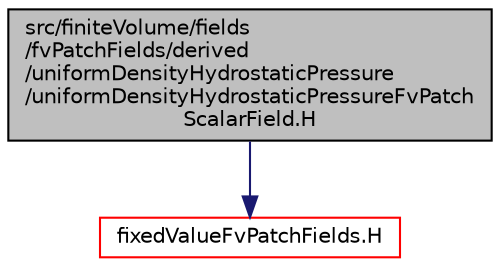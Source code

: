 digraph "src/finiteVolume/fields/fvPatchFields/derived/uniformDensityHydrostaticPressure/uniformDensityHydrostaticPressureFvPatchScalarField.H"
{
  bgcolor="transparent";
  edge [fontname="Helvetica",fontsize="10",labelfontname="Helvetica",labelfontsize="10"];
  node [fontname="Helvetica",fontsize="10",shape=record];
  Node1 [label="src/finiteVolume/fields\l/fvPatchFields/derived\l/uniformDensityHydrostaticPressure\l/uniformDensityHydrostaticPressureFvPatch\lScalarField.H",height=0.2,width=0.4,color="black", fillcolor="grey75", style="filled" fontcolor="black"];
  Node1 -> Node2 [color="midnightblue",fontsize="10",style="solid",fontname="Helvetica"];
  Node2 [label="fixedValueFvPatchFields.H",height=0.2,width=0.4,color="red",URL="$fixedValueFvPatchFields_8H.html"];
}
